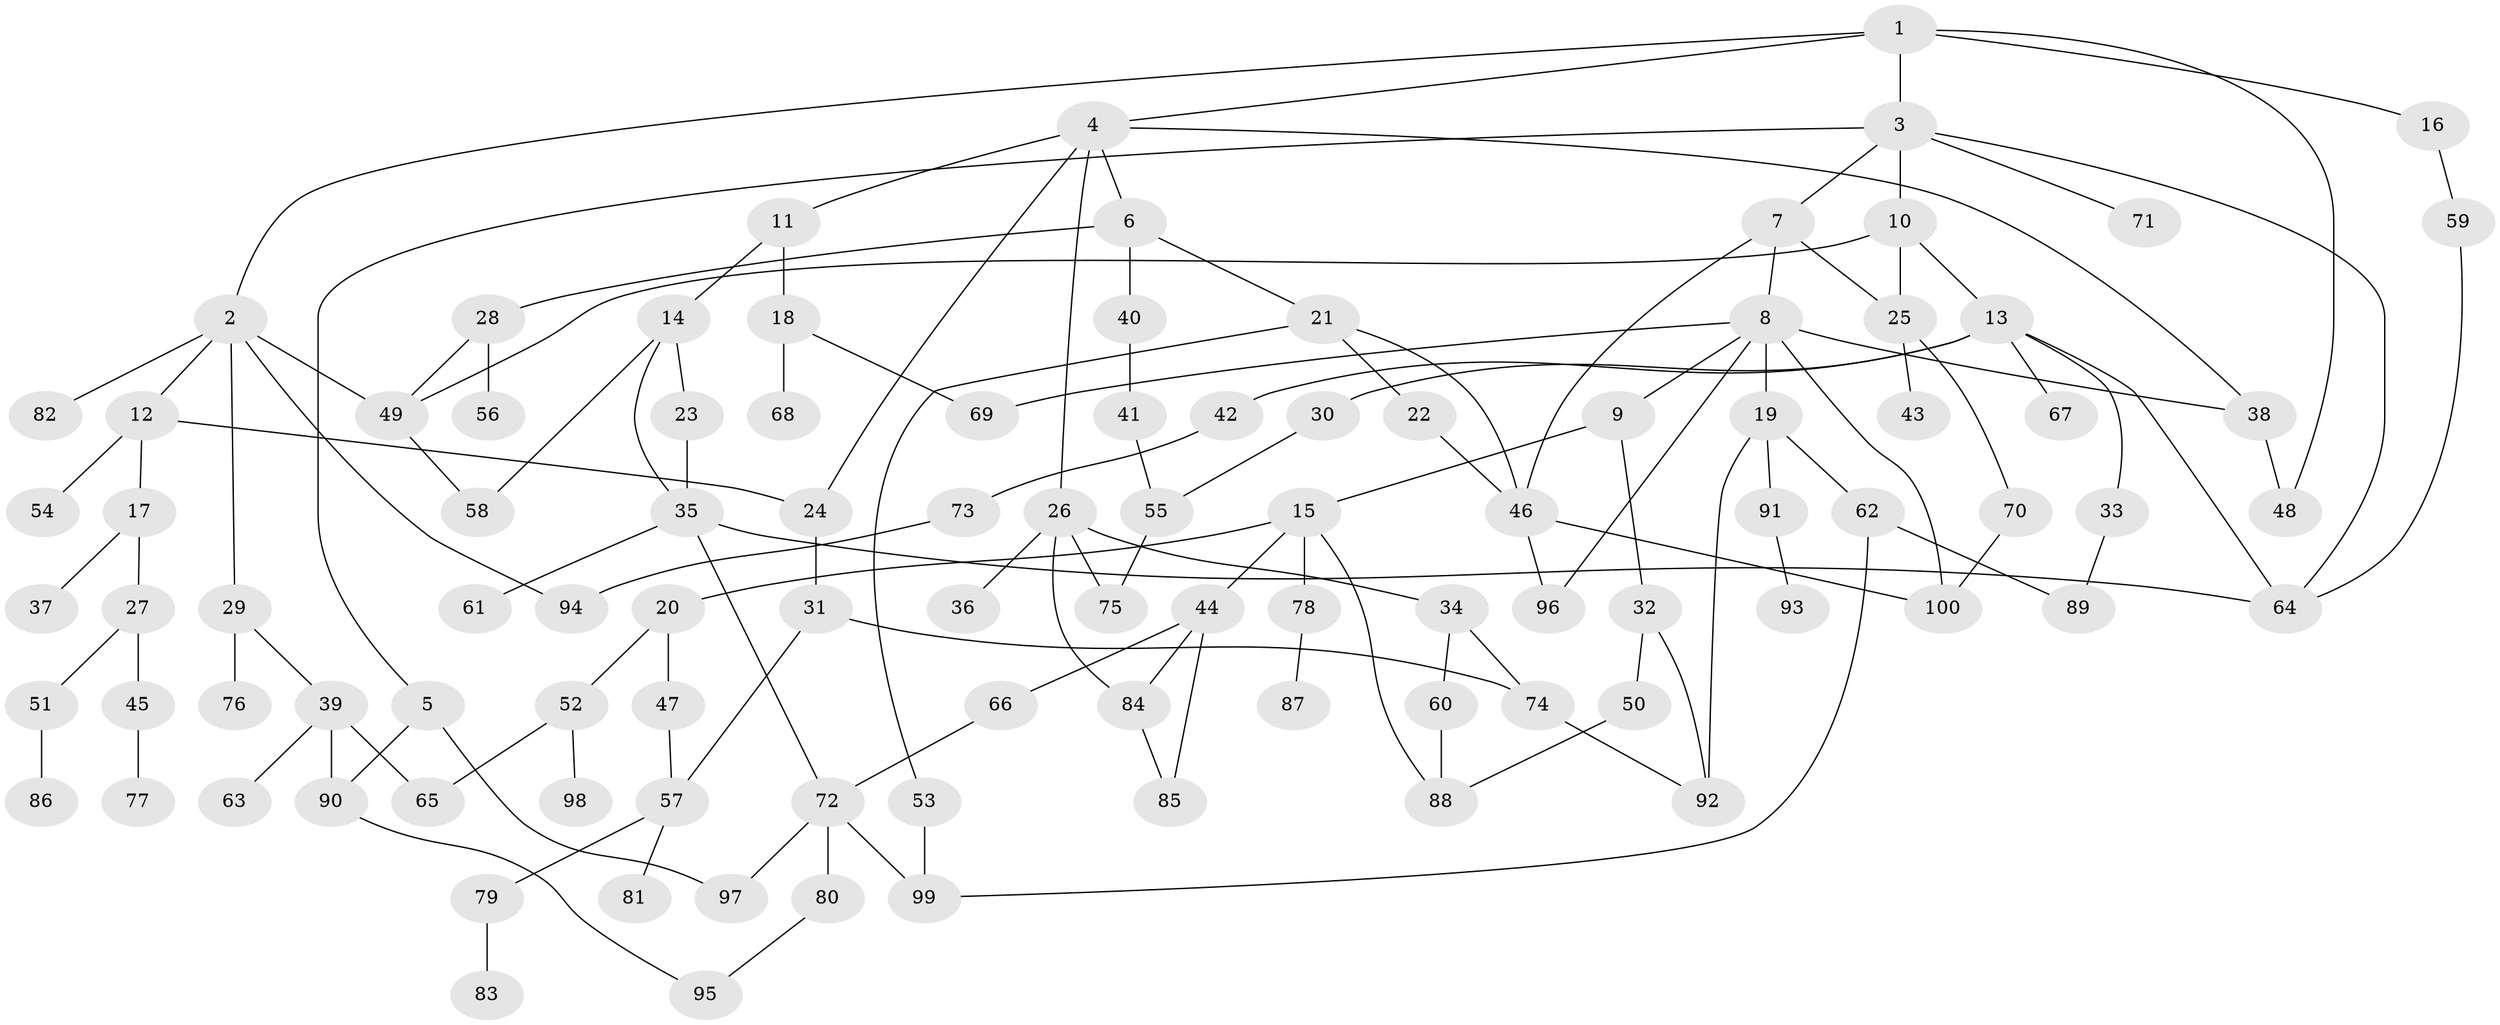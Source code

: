 // coarse degree distribution, {5: 0.09375, 8: 0.03125, 7: 0.03125, 4: 0.140625, 9: 0.015625, 6: 0.015625, 3: 0.171875, 2: 0.28125, 1: 0.21875}
// Generated by graph-tools (version 1.1) at 2025/51/02/27/25 19:51:37]
// undirected, 100 vertices, 135 edges
graph export_dot {
graph [start="1"]
  node [color=gray90,style=filled];
  1;
  2;
  3;
  4;
  5;
  6;
  7;
  8;
  9;
  10;
  11;
  12;
  13;
  14;
  15;
  16;
  17;
  18;
  19;
  20;
  21;
  22;
  23;
  24;
  25;
  26;
  27;
  28;
  29;
  30;
  31;
  32;
  33;
  34;
  35;
  36;
  37;
  38;
  39;
  40;
  41;
  42;
  43;
  44;
  45;
  46;
  47;
  48;
  49;
  50;
  51;
  52;
  53;
  54;
  55;
  56;
  57;
  58;
  59;
  60;
  61;
  62;
  63;
  64;
  65;
  66;
  67;
  68;
  69;
  70;
  71;
  72;
  73;
  74;
  75;
  76;
  77;
  78;
  79;
  80;
  81;
  82;
  83;
  84;
  85;
  86;
  87;
  88;
  89;
  90;
  91;
  92;
  93;
  94;
  95;
  96;
  97;
  98;
  99;
  100;
  1 -- 2;
  1 -- 3;
  1 -- 4;
  1 -- 16;
  1 -- 48;
  2 -- 12;
  2 -- 29;
  2 -- 49;
  2 -- 82;
  2 -- 94;
  3 -- 5;
  3 -- 7;
  3 -- 10;
  3 -- 71;
  3 -- 64;
  4 -- 6;
  4 -- 11;
  4 -- 26;
  4 -- 24;
  4 -- 38;
  5 -- 97;
  5 -- 90;
  6 -- 21;
  6 -- 28;
  6 -- 40;
  7 -- 8;
  7 -- 46;
  7 -- 25;
  8 -- 9;
  8 -- 19;
  8 -- 38;
  8 -- 96;
  8 -- 100;
  8 -- 69;
  9 -- 15;
  9 -- 32;
  10 -- 13;
  10 -- 25;
  10 -- 49;
  11 -- 14;
  11 -- 18;
  12 -- 17;
  12 -- 24;
  12 -- 54;
  13 -- 30;
  13 -- 33;
  13 -- 42;
  13 -- 64;
  13 -- 67;
  14 -- 23;
  14 -- 35;
  14 -- 58;
  15 -- 20;
  15 -- 44;
  15 -- 78;
  15 -- 88;
  16 -- 59;
  17 -- 27;
  17 -- 37;
  18 -- 68;
  18 -- 69;
  19 -- 62;
  19 -- 91;
  19 -- 92;
  20 -- 47;
  20 -- 52;
  21 -- 22;
  21 -- 53;
  21 -- 46;
  22 -- 46;
  23 -- 35;
  24 -- 31;
  25 -- 43;
  25 -- 70;
  26 -- 34;
  26 -- 36;
  26 -- 84;
  26 -- 75;
  27 -- 45;
  27 -- 51;
  28 -- 56;
  28 -- 49;
  29 -- 39;
  29 -- 76;
  30 -- 55;
  31 -- 57;
  31 -- 74;
  32 -- 50;
  32 -- 92;
  33 -- 89;
  34 -- 60;
  34 -- 74;
  35 -- 61;
  35 -- 72;
  35 -- 64;
  38 -- 48;
  39 -- 63;
  39 -- 90;
  39 -- 65;
  40 -- 41;
  41 -- 55;
  42 -- 73;
  44 -- 66;
  44 -- 84;
  44 -- 85;
  45 -- 77;
  46 -- 96;
  46 -- 100;
  47 -- 57;
  49 -- 58;
  50 -- 88;
  51 -- 86;
  52 -- 65;
  52 -- 98;
  53 -- 99;
  55 -- 75;
  57 -- 79;
  57 -- 81;
  59 -- 64;
  60 -- 88;
  62 -- 99;
  62 -- 89;
  66 -- 72;
  70 -- 100;
  72 -- 80;
  72 -- 99;
  72 -- 97;
  73 -- 94;
  74 -- 92;
  78 -- 87;
  79 -- 83;
  80 -- 95;
  84 -- 85;
  90 -- 95;
  91 -- 93;
}
